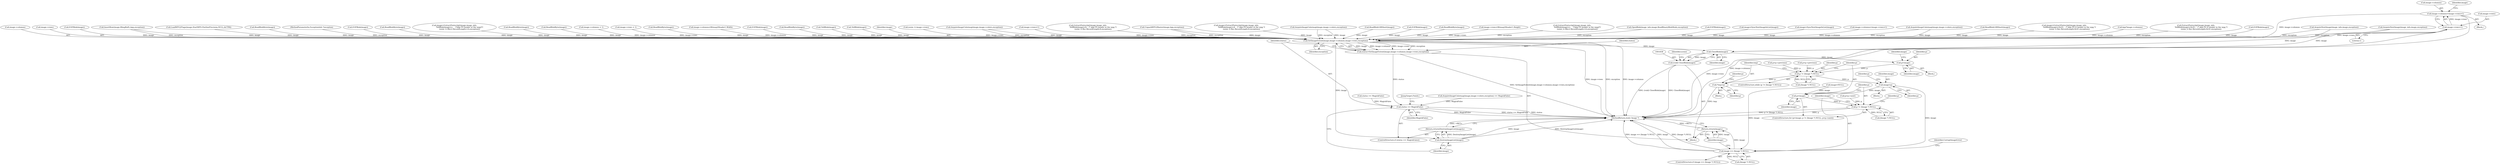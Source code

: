 digraph "0_ImageMagick_fc43974d34318c834fbf78570ca1a3764ed8c7d7@pointer" {
"1001161" [label="(Call,image->columns=image->rows=1)"];
"1001165" [label="(Call,image->rows=1)"];
"1001820" [label="(Call,SetImageExtent(image,image->columns,image->rows,exception))"];
"1001818" [label="(Call,status=SetImageExtent(image,image->columns,image->rows,exception))"];
"1001830" [label="(Call,status == MagickFalse)"];
"1001834" [label="(Call,DestroyImageList(image))"];
"1001833" [label="(Return,return(DestroyImageList(image));)"];
"1001839" [label="(Call,CloseBlob(image))"];
"1001837" [label="(Call,(void) CloseBlob(image))"];
"1001847" [label="(Call,p=image)"];
"1001854" [label="(Call,p != (Image *) NULL)"];
"1001861" [label="(Call,*tmp=p)"];
"1001887" [label="(Call,image=p)"];
"1001896" [label="(Call,p=image)"];
"1001899" [label="(Call,p != (Image *) NULL)"];
"1001918" [label="(Call,image == (Image *) NULL)"];
"1001926" [label="(Return,return(image);)"];
"1001886" [label="(Block,)"];
"1001821" [label="(Identifier,image)"];
"1001165" [label="(Call,image->rows=1)"];
"1001853" [label="(ControlStructure,while (p != (Image *) NULL))"];
"1001837" [label="(Call,(void) CloseBlob(image))"];
"1001183" [label="(Call,image=ExtractPostscript(image,image_info,\n                  TellBlob(image)+0x3C,   /* skip PS l2 header in the wpg */\n                  (ssize_t) Rec.RecordLength-0x3C,exception))"];
"1001861" [label="(Call,*tmp=p)"];
"1001518" [label="(Call,AcquireImageColormap(image,image->colors,exception))"];
"1000272" [label="(Call,ReadBlobLSBShort(image))"];
"1001576" [label="(Call,bpp*image->columns)"];
"1001887" [label="(Call,image=p)"];
"1001898" [label="(Identifier,image)"];
"1001818" [label="(Call,status=SetImageExtent(image,image->columns,image->rows,exception))"];
"1001868" [label="(Identifier,p)"];
"1001841" [label="(Block,)"];
"1001185" [label="(Call,ExtractPostscript(image,image_info,\n                  TellBlob(image)+0x3C,   /* skip PS l2 header in the wpg */\n                  (ssize_t) Rec.RecordLength-0x3C,exception))"];
"1001229" [label="(Call,EOFBlob(image))"];
"1001330" [label="(Call,AcquireImageColormap(image,image->colors,exception) == MagickFalse)"];
"1001822" [label="(Call,image->columns)"];
"1001847" [label="(Call,p=image)"];
"1001850" [label="(Call,image=NULL)"];
"1001825" [label="(Call,image->rows)"];
"1001897" [label="(Identifier,p)"];
"1001832" [label="(Identifier,MagickFalse)"];
"1000366" [label="(Call,EOFBlob(image))"];
"1001623" [label="(Call,InsertRow(image,BImgBuff,i,bpp,exception))"];
"1001800" [label="(Call,LoadWPG2Flags(image,StartWPG.PosSizePrecision,NULL,&CTM))"];
"1001834" [label="(Call,DestroyImageList(image))"];
"1000568" [label="(Call,ReadBlobByte(image))"];
"1001877" [label="(Call,p=p->previous)"];
"1000212" [label="(Call,status == MagickFalse)"];
"1000140" [label="(MethodParameterIn,ExceptionInfo *exception)"];
"1001928" [label="(MethodReturn,static Image *)"];
"1001849" [label="(Identifier,image)"];
"1001217" [label="(Call,EOFBlob(image))"];
"1001856" [label="(Call,(Image *) NULL)"];
"1001854" [label="(Call,p != (Image *) NULL)"];
"1001917" [label="(ControlStructure,if (image == (Image *) NULL))"];
"1001169" [label="(Literal,1)"];
"1000352" [label="(Call,ReadBlobByte(image))"];
"1001777" [label="(Call,image=ExtractPostscript(image,image_info,\n                  TellBlob(image)+i,    /*skip PS header in the wpg2*/\n                  (ssize_t) (Rec2.RecordLength-i-2),exception))"];
"1001398" [label="(Call,ReadBlobByte(image))"];
"1001839" [label="(Call,CloseBlob(image))"];
"1001162" [label="(Call,image->columns)"];
"1001238" [label="(Call,ReadBlobByte(image))"];
"1000300" [label="(Call,image->columns = 1)"];
"1001889" [label="(Identifier,p)"];
"1000305" [label="(Call,image->rows = 1)"];
"1001306" [label="(Call,ReadBlobByte(image))"];
"1001831" [label="(Identifier,status)"];
"1001919" [label="(Identifier,image)"];
"1001900" [label="(Identifier,p)"];
"1001890" [label="(Call,p=p->previous)"];
"1001829" [label="(ControlStructure,if (status == MagickFalse))"];
"1001480" [label="(Call,image->columns=Bitmap2Header1.Width)"];
"1001901" [label="(Call,(Image *) NULL)"];
"1001166" [label="(Call,image->rows)"];
"1001888" [label="(Identifier,image)"];
"1001920" [label="(Call,(Image *) NULL)"];
"1000141" [label="(Block,)"];
"1001926" [label="(Return,return(image);)"];
"1000383" [label="(Block,)"];
"1000343" [label="(Call,EOFBlob(image))"];
"1001727" [label="(Call,AcquireNextImage(image_info,image,exception))"];
"1001820" [label="(Call,SetImageExtent(image,image->columns,image->rows,exception))"];
"1001172" [label="(Identifier,image)"];
"1001439" [label="(Call,ReadBlobByte(image))"];
"1001833" [label="(Return,return(DestroyImageList(image));)"];
"1001863" [label="(Identifier,p)"];
"1000374" [label="(Call,TellBlob(image))"];
"1001911" [label="(Identifier,p)"];
"1001904" [label="(Call,p=p->next)"];
"1001836" [label="(JumpTarget,Finish:)"];
"1001859" [label="(Block,)"];
"1001819" [label="(Identifier,status)"];
"1001845" [label="(Identifier,scene)"];
"1001279" [label="(Call,TellBlob(image))"];
"1001139" [label="(Call,AcquireNextImage(image_info,image,exception))"];
"1001855" [label="(Identifier,p)"];
"1001609" [label="(Call,(ssize_t) image->rows)"];
"1001924" [label="(Identifier,CorruptImageError)"];
"1001331" [label="(Call,AcquireImageColormap(image,image->colors,exception))"];
"1001753" [label="(Call,image->rows=1)"];
"1001899" [label="(Call,p != (Image *) NULL)"];
"1000580" [label="(Call,ExtractPostscript(image,image_info,\n                  TellBlob(image)+8,   /* skip PS header in the wpg */\n                  (ssize_t) Rec.RecordLength-8,exception))"];
"1001895" [label="(ControlStructure,for (p=image; p != (Image *) NULL; p=p->next))"];
"1001830" [label="(Call,status == MagickFalse)"];
"1001642" [label="(Call,UnpackWPG2Raster(image,bpp,exception))"];
"1001862" [label="(Identifier,tmp)"];
"1001918" [label="(Call,image == (Image *) NULL)"];
"1001848" [label="(Identifier,p)"];
"1000578" [label="(Call,image=ExtractPostscript(image,image_info,\n                  TellBlob(image)+8,   /* skip PS header in the wpg */\n                  (ssize_t) Rec.RecordLength-8,exception))"];
"1000508" [label="(Call,AcquireImageColormap(image,image->colors,exception))"];
"1001767" [label="(Call,ReadBlobLSBShort(image))"];
"1001271" [label="(Call,EOFBlob(image))"];
"1001927" [label="(Identifier,image)"];
"1001835" [label="(Identifier,image)"];
"1001891" [label="(Identifier,p)"];
"1001251" [label="(Call,ReadBlobByte(image))"];
"1001487" [label="(Call,image->rows=Bitmap2Header1.Height)"];
"1001840" [label="(Identifier,image)"];
"1001161" [label="(Call,image->columns=image->rows=1)"];
"1001779" [label="(Call,ExtractPostscript(image,image_info,\n                  TellBlob(image)+i,    /*skip PS header in the wpg2*/\n                  (ssize_t) (Rec2.RecordLength-i-2),exception))"];
"1001851" [label="(Identifier,image)"];
"1000206" [label="(Call,OpenBlob(image_info,image,ReadBinaryBlobMode,exception))"];
"1000331" [label="(Call,EOFBlob(image))"];
"1001828" [label="(Identifier,exception)"];
"1001157" [label="(Call,image=SyncNextImageInList(image))"];
"1001896" [label="(Call,p=image)"];
"1001745" [label="(Call,image=SyncNextImageInList(image))"];
"1001749" [label="(Call,image->columns=image->rows=1)"];
"1001161" -> "1000383"  [label="AST: "];
"1001161" -> "1001165"  [label="CFG: "];
"1001162" -> "1001161"  [label="AST: "];
"1001165" -> "1001161"  [label="AST: "];
"1001172" -> "1001161"  [label="CFG: "];
"1001161" -> "1001928"  [label="DDG: image->columns"];
"1001165" -> "1001161"  [label="DDG: image->rows"];
"1001161" -> "1001820"  [label="DDG: image->columns"];
"1001165" -> "1001169"  [label="CFG: "];
"1001166" -> "1001165"  [label="AST: "];
"1001169" -> "1001165"  [label="AST: "];
"1001165" -> "1001928"  [label="DDG: image->rows"];
"1001165" -> "1001820"  [label="DDG: image->rows"];
"1001820" -> "1001818"  [label="AST: "];
"1001820" -> "1001828"  [label="CFG: "];
"1001821" -> "1001820"  [label="AST: "];
"1001822" -> "1001820"  [label="AST: "];
"1001825" -> "1001820"  [label="AST: "];
"1001828" -> "1001820"  [label="AST: "];
"1001818" -> "1001820"  [label="CFG: "];
"1001820" -> "1001928"  [label="DDG: image->columns"];
"1001820" -> "1001928"  [label="DDG: image->rows"];
"1001820" -> "1001928"  [label="DDG: exception"];
"1001820" -> "1001818"  [label="DDG: image"];
"1001820" -> "1001818"  [label="DDG: image->columns"];
"1001820" -> "1001818"  [label="DDG: image->rows"];
"1001820" -> "1001818"  [label="DDG: exception"];
"1000578" -> "1001820"  [label="DDG: image"];
"1001279" -> "1001820"  [label="DDG: image"];
"1001800" -> "1001820"  [label="DDG: image"];
"1000568" -> "1001820"  [label="DDG: image"];
"1001217" -> "1001820"  [label="DDG: image"];
"1001331" -> "1001820"  [label="DDG: image"];
"1001331" -> "1001820"  [label="DDG: exception"];
"1001238" -> "1001820"  [label="DDG: image"];
"1001271" -> "1001820"  [label="DDG: image"];
"1000352" -> "1001820"  [label="DDG: image"];
"1001306" -> "1001820"  [label="DDG: image"];
"1001183" -> "1001820"  [label="DDG: image"];
"1000366" -> "1001820"  [label="DDG: image"];
"1000272" -> "1001820"  [label="DDG: image"];
"1001767" -> "1001820"  [label="DDG: image"];
"1001251" -> "1001820"  [label="DDG: image"];
"1001439" -> "1001820"  [label="DDG: image"];
"1001642" -> "1001820"  [label="DDG: image"];
"1001642" -> "1001820"  [label="DDG: exception"];
"1000374" -> "1001820"  [label="DDG: image"];
"1000343" -> "1001820"  [label="DDG: image"];
"1000508" -> "1001820"  [label="DDG: image"];
"1000508" -> "1001820"  [label="DDG: exception"];
"1001518" -> "1001820"  [label="DDG: image"];
"1001518" -> "1001820"  [label="DDG: exception"];
"1001777" -> "1001820"  [label="DDG: image"];
"1001229" -> "1001820"  [label="DDG: image"];
"1000331" -> "1001820"  [label="DDG: image"];
"1001623" -> "1001820"  [label="DDG: image"];
"1001623" -> "1001820"  [label="DDG: exception"];
"1001745" -> "1001820"  [label="DDG: image"];
"1001398" -> "1001820"  [label="DDG: image"];
"1001157" -> "1001820"  [label="DDG: image"];
"1001749" -> "1001820"  [label="DDG: image->columns"];
"1001576" -> "1001820"  [label="DDG: image->columns"];
"1000300" -> "1001820"  [label="DDG: image->columns"];
"1001480" -> "1001820"  [label="DDG: image->columns"];
"1001487" -> "1001820"  [label="DDG: image->rows"];
"1001753" -> "1001820"  [label="DDG: image->rows"];
"1001609" -> "1001820"  [label="DDG: image->rows"];
"1000305" -> "1001820"  [label="DDG: image->rows"];
"1001185" -> "1001820"  [label="DDG: exception"];
"1001727" -> "1001820"  [label="DDG: exception"];
"1000206" -> "1001820"  [label="DDG: exception"];
"1001139" -> "1001820"  [label="DDG: exception"];
"1001779" -> "1001820"  [label="DDG: exception"];
"1000580" -> "1001820"  [label="DDG: exception"];
"1000140" -> "1001820"  [label="DDG: exception"];
"1001820" -> "1001834"  [label="DDG: image"];
"1001820" -> "1001839"  [label="DDG: image"];
"1001818" -> "1000141"  [label="AST: "];
"1001819" -> "1001818"  [label="AST: "];
"1001831" -> "1001818"  [label="CFG: "];
"1001818" -> "1001928"  [label="DDG: SetImageExtent(image,image->columns,image->rows,exception)"];
"1001818" -> "1001830"  [label="DDG: status"];
"1001830" -> "1001829"  [label="AST: "];
"1001830" -> "1001832"  [label="CFG: "];
"1001831" -> "1001830"  [label="AST: "];
"1001832" -> "1001830"  [label="AST: "];
"1001835" -> "1001830"  [label="CFG: "];
"1001836" -> "1001830"  [label="CFG: "];
"1001830" -> "1001928"  [label="DDG: status == MagickFalse"];
"1001830" -> "1001928"  [label="DDG: status"];
"1001830" -> "1001928"  [label="DDG: MagickFalse"];
"1001330" -> "1001830"  [label="DDG: MagickFalse"];
"1000212" -> "1001830"  [label="DDG: MagickFalse"];
"1001834" -> "1001833"  [label="AST: "];
"1001834" -> "1001835"  [label="CFG: "];
"1001835" -> "1001834"  [label="AST: "];
"1001833" -> "1001834"  [label="CFG: "];
"1001834" -> "1001928"  [label="DDG: DestroyImageList(image)"];
"1001834" -> "1001928"  [label="DDG: image"];
"1001834" -> "1001833"  [label="DDG: DestroyImageList(image)"];
"1001833" -> "1001829"  [label="AST: "];
"1001928" -> "1001833"  [label="CFG: "];
"1001833" -> "1001928"  [label="DDG: <RET>"];
"1001839" -> "1001837"  [label="AST: "];
"1001839" -> "1001840"  [label="CFG: "];
"1001840" -> "1001839"  [label="AST: "];
"1001837" -> "1001839"  [label="CFG: "];
"1001839" -> "1001837"  [label="DDG: image"];
"1001727" -> "1001839"  [label="DDG: image"];
"1001139" -> "1001839"  [label="DDG: image"];
"1001839" -> "1001847"  [label="DDG: image"];
"1001837" -> "1000141"  [label="AST: "];
"1001838" -> "1001837"  [label="AST: "];
"1001845" -> "1001837"  [label="CFG: "];
"1001837" -> "1001928"  [label="DDG: CloseBlob(image)"];
"1001837" -> "1001928"  [label="DDG: (void) CloseBlob(image)"];
"1001847" -> "1001841"  [label="AST: "];
"1001847" -> "1001849"  [label="CFG: "];
"1001848" -> "1001847"  [label="AST: "];
"1001849" -> "1001847"  [label="AST: "];
"1001851" -> "1001847"  [label="CFG: "];
"1001847" -> "1001854"  [label="DDG: p"];
"1001854" -> "1001853"  [label="AST: "];
"1001854" -> "1001856"  [label="CFG: "];
"1001855" -> "1001854"  [label="AST: "];
"1001856" -> "1001854"  [label="AST: "];
"1001862" -> "1001854"  [label="CFG: "];
"1001897" -> "1001854"  [label="CFG: "];
"1001877" -> "1001854"  [label="DDG: p"];
"1001890" -> "1001854"  [label="DDG: p"];
"1001856" -> "1001854"  [label="DDG: NULL"];
"1001854" -> "1001861"  [label="DDG: p"];
"1001854" -> "1001887"  [label="DDG: p"];
"1001861" -> "1001859"  [label="AST: "];
"1001861" -> "1001863"  [label="CFG: "];
"1001862" -> "1001861"  [label="AST: "];
"1001863" -> "1001861"  [label="AST: "];
"1001868" -> "1001861"  [label="CFG: "];
"1001861" -> "1001928"  [label="DDG: tmp"];
"1001887" -> "1001886"  [label="AST: "];
"1001887" -> "1001889"  [label="CFG: "];
"1001888" -> "1001887"  [label="AST: "];
"1001889" -> "1001887"  [label="AST: "];
"1001891" -> "1001887"  [label="CFG: "];
"1001887" -> "1001896"  [label="DDG: image"];
"1001887" -> "1001918"  [label="DDG: image"];
"1001896" -> "1001895"  [label="AST: "];
"1001896" -> "1001898"  [label="CFG: "];
"1001897" -> "1001896"  [label="AST: "];
"1001898" -> "1001896"  [label="AST: "];
"1001900" -> "1001896"  [label="CFG: "];
"1001850" -> "1001896"  [label="DDG: image"];
"1001896" -> "1001899"  [label="DDG: p"];
"1001899" -> "1001895"  [label="AST: "];
"1001899" -> "1001901"  [label="CFG: "];
"1001900" -> "1001899"  [label="AST: "];
"1001901" -> "1001899"  [label="AST: "];
"1001911" -> "1001899"  [label="CFG: "];
"1001919" -> "1001899"  [label="CFG: "];
"1001899" -> "1001928"  [label="DDG: p != (Image *) NULL"];
"1001899" -> "1001928"  [label="DDG: p"];
"1001904" -> "1001899"  [label="DDG: p"];
"1001901" -> "1001899"  [label="DDG: NULL"];
"1001918" -> "1001917"  [label="AST: "];
"1001918" -> "1001920"  [label="CFG: "];
"1001919" -> "1001918"  [label="AST: "];
"1001920" -> "1001918"  [label="AST: "];
"1001924" -> "1001918"  [label="CFG: "];
"1001927" -> "1001918"  [label="CFG: "];
"1001918" -> "1001928"  [label="DDG: image == (Image *) NULL"];
"1001918" -> "1001928"  [label="DDG: image"];
"1001918" -> "1001928"  [label="DDG: (Image *) NULL"];
"1001850" -> "1001918"  [label="DDG: image"];
"1001920" -> "1001918"  [label="DDG: NULL"];
"1001918" -> "1001926"  [label="DDG: image"];
"1001926" -> "1000141"  [label="AST: "];
"1001926" -> "1001927"  [label="CFG: "];
"1001927" -> "1001926"  [label="AST: "];
"1001928" -> "1001926"  [label="CFG: "];
"1001926" -> "1001928"  [label="DDG: <RET>"];
"1001927" -> "1001926"  [label="DDG: image"];
}
